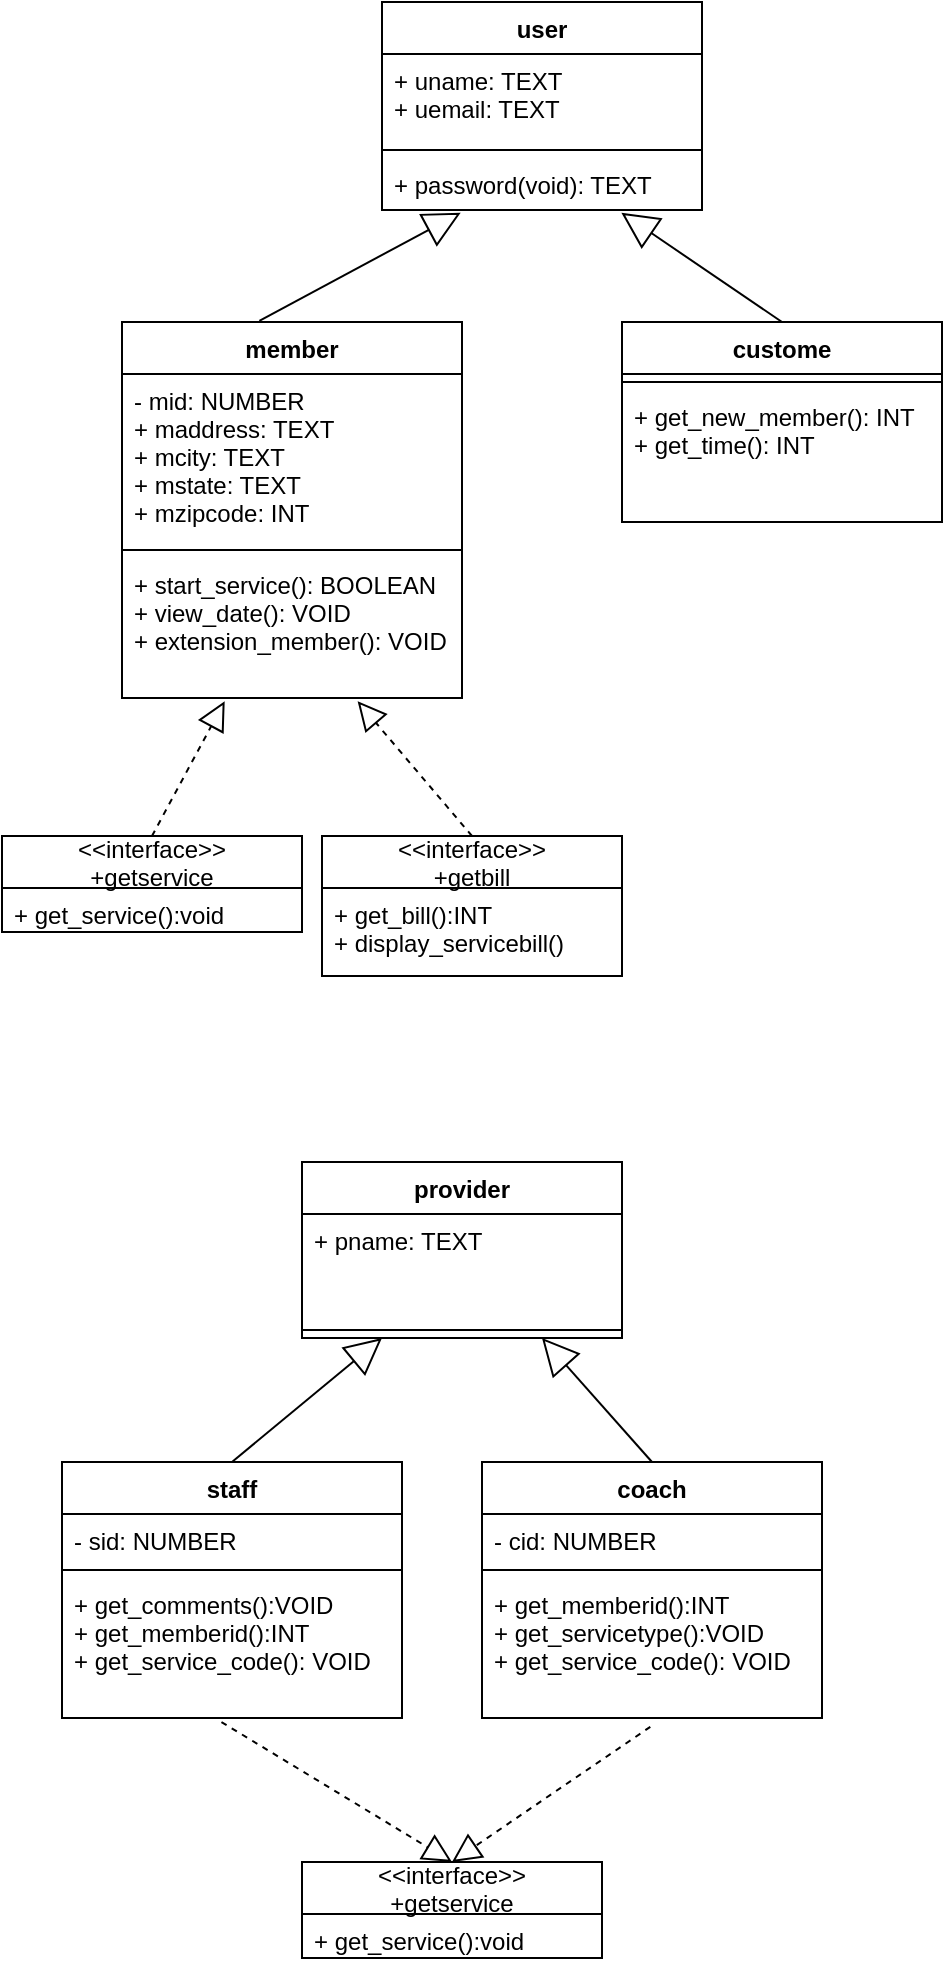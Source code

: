 <mxfile version="15.7.0" type="device"><diagram id="-q0tg5-BgALzDV31nORj" name="Page-1"><mxGraphModel dx="1038" dy="547" grid="1" gridSize="10" guides="1" tooltips="1" connect="1" arrows="1" fold="1" page="1" pageScale="1" pageWidth="827" pageHeight="1169" math="0" shadow="0"><root><mxCell id="0"/><mxCell id="1" parent="0"/><mxCell id="SRjH0-Hlzrnhv84z0kdK-1" value="user" style="swimlane;fontStyle=1;align=center;verticalAlign=top;childLayout=stackLayout;horizontal=1;startSize=26;horizontalStack=0;resizeParent=1;resizeParentMax=0;resizeLast=0;collapsible=1;marginBottom=0;" vertex="1" parent="1"><mxGeometry x="200" y="120" width="160" height="104" as="geometry"/></mxCell><mxCell id="SRjH0-Hlzrnhv84z0kdK-2" value="+ uname: TEXT&#10;+ uemail: TEXT" style="text;strokeColor=none;fillColor=none;align=left;verticalAlign=top;spacingLeft=4;spacingRight=4;overflow=hidden;rotatable=0;points=[[0,0.5],[1,0.5]];portConstraint=eastwest;" vertex="1" parent="SRjH0-Hlzrnhv84z0kdK-1"><mxGeometry y="26" width="160" height="44" as="geometry"/></mxCell><mxCell id="SRjH0-Hlzrnhv84z0kdK-3" value="" style="line;strokeWidth=1;fillColor=none;align=left;verticalAlign=middle;spacingTop=-1;spacingLeft=3;spacingRight=3;rotatable=0;labelPosition=right;points=[];portConstraint=eastwest;" vertex="1" parent="SRjH0-Hlzrnhv84z0kdK-1"><mxGeometry y="70" width="160" height="8" as="geometry"/></mxCell><mxCell id="SRjH0-Hlzrnhv84z0kdK-4" value="+ password(void): TEXT" style="text;strokeColor=none;fillColor=none;align=left;verticalAlign=top;spacingLeft=4;spacingRight=4;overflow=hidden;rotatable=0;points=[[0,0.5],[1,0.5]];portConstraint=eastwest;" vertex="1" parent="SRjH0-Hlzrnhv84z0kdK-1"><mxGeometry y="78" width="160" height="26" as="geometry"/></mxCell><mxCell id="SRjH0-Hlzrnhv84z0kdK-6" value="member" style="swimlane;fontStyle=1;align=center;verticalAlign=top;childLayout=stackLayout;horizontal=1;startSize=26;horizontalStack=0;resizeParent=1;resizeParentMax=0;resizeLast=0;collapsible=1;marginBottom=0;" vertex="1" parent="1"><mxGeometry x="70" y="280" width="170" height="188" as="geometry"/></mxCell><mxCell id="SRjH0-Hlzrnhv84z0kdK-7" value="- mid: NUMBER&#10;+ maddress: TEXT&#10;+ mcity: TEXT&#10;+ mstate: TEXT&#10;+ mzipcode: INT" style="text;strokeColor=none;fillColor=none;align=left;verticalAlign=top;spacingLeft=4;spacingRight=4;overflow=hidden;rotatable=0;points=[[0,0.5],[1,0.5]];portConstraint=eastwest;" vertex="1" parent="SRjH0-Hlzrnhv84z0kdK-6"><mxGeometry y="26" width="170" height="84" as="geometry"/></mxCell><mxCell id="SRjH0-Hlzrnhv84z0kdK-8" value="" style="line;strokeWidth=1;fillColor=none;align=left;verticalAlign=middle;spacingTop=-1;spacingLeft=3;spacingRight=3;rotatable=0;labelPosition=right;points=[];portConstraint=eastwest;" vertex="1" parent="SRjH0-Hlzrnhv84z0kdK-6"><mxGeometry y="110" width="170" height="8" as="geometry"/></mxCell><mxCell id="SRjH0-Hlzrnhv84z0kdK-9" value="+ start_service(): BOOLEAN&#10;+ view_date(): VOID&#10;+ extension_member(): VOID" style="text;strokeColor=none;fillColor=none;align=left;verticalAlign=top;spacingLeft=4;spacingRight=4;overflow=hidden;rotatable=0;points=[[0,0.5],[1,0.5]];portConstraint=eastwest;" vertex="1" parent="SRjH0-Hlzrnhv84z0kdK-6"><mxGeometry y="118" width="170" height="70" as="geometry"/></mxCell><mxCell id="SRjH0-Hlzrnhv84z0kdK-10" value="custome" style="swimlane;fontStyle=1;align=center;verticalAlign=top;childLayout=stackLayout;horizontal=1;startSize=26;horizontalStack=0;resizeParent=1;resizeParentMax=0;resizeLast=0;collapsible=1;marginBottom=0;" vertex="1" parent="1"><mxGeometry x="320" y="280" width="160" height="100" as="geometry"/></mxCell><mxCell id="SRjH0-Hlzrnhv84z0kdK-12" value="" style="line;strokeWidth=1;fillColor=none;align=left;verticalAlign=middle;spacingTop=-1;spacingLeft=3;spacingRight=3;rotatable=0;labelPosition=right;points=[];portConstraint=eastwest;" vertex="1" parent="SRjH0-Hlzrnhv84z0kdK-10"><mxGeometry y="26" width="160" height="8" as="geometry"/></mxCell><mxCell id="SRjH0-Hlzrnhv84z0kdK-13" value="+ get_new_member(): INT&#10;+ get_time(): INT" style="text;strokeColor=none;fillColor=none;align=left;verticalAlign=top;spacingLeft=4;spacingRight=4;overflow=hidden;rotatable=0;points=[[0,0.5],[1,0.5]];portConstraint=eastwest;" vertex="1" parent="SRjH0-Hlzrnhv84z0kdK-10"><mxGeometry y="34" width="160" height="66" as="geometry"/></mxCell><mxCell id="SRjH0-Hlzrnhv84z0kdK-17" value="" style="endArrow=block;endSize=16;endFill=0;html=1;rounded=0;exitX=0.404;exitY=-0.003;exitDx=0;exitDy=0;exitPerimeter=0;entryX=0.246;entryY=1.051;entryDx=0;entryDy=0;entryPerimeter=0;" edge="1" parent="1" source="SRjH0-Hlzrnhv84z0kdK-6" target="SRjH0-Hlzrnhv84z0kdK-4"><mxGeometry width="160" relative="1" as="geometry"><mxPoint x="200" y="250" as="sourcePoint"/><mxPoint x="360" y="250" as="targetPoint"/></mxGeometry></mxCell><mxCell id="SRjH0-Hlzrnhv84z0kdK-18" value="" style="endArrow=block;endSize=16;endFill=0;html=1;rounded=0;entryX=0.748;entryY=1.051;entryDx=0;entryDy=0;entryPerimeter=0;exitX=0.5;exitY=0;exitDx=0;exitDy=0;" edge="1" parent="1" source="SRjH0-Hlzrnhv84z0kdK-10" target="SRjH0-Hlzrnhv84z0kdK-4"><mxGeometry width="160" relative="1" as="geometry"><mxPoint x="200" y="250" as="sourcePoint"/><mxPoint x="360" y="250" as="targetPoint"/></mxGeometry></mxCell><mxCell id="SRjH0-Hlzrnhv84z0kdK-22" value="&lt;&lt;interface&gt;&gt;&#10;+getservice" style="swimlane;fontStyle=0;childLayout=stackLayout;horizontal=1;startSize=26;fillColor=none;horizontalStack=0;resizeParent=1;resizeParentMax=0;resizeLast=0;collapsible=1;marginBottom=0;" vertex="1" parent="1"><mxGeometry x="10" y="537" width="150" height="48" as="geometry"><mxRectangle x="30" y="540" width="90" height="26" as="alternateBounds"/></mxGeometry></mxCell><mxCell id="SRjH0-Hlzrnhv84z0kdK-23" value="+ get_service():void" style="text;strokeColor=none;fillColor=none;align=left;verticalAlign=top;spacingLeft=4;spacingRight=4;overflow=hidden;rotatable=0;points=[[0,0.5],[1,0.5]];portConstraint=eastwest;" vertex="1" parent="SRjH0-Hlzrnhv84z0kdK-22"><mxGeometry y="26" width="150" height="22" as="geometry"/></mxCell><mxCell id="SRjH0-Hlzrnhv84z0kdK-26" value="&lt;&lt;interface&gt;&gt;&#10;+getbill" style="swimlane;fontStyle=0;childLayout=stackLayout;horizontal=1;startSize=26;fillColor=none;horizontalStack=0;resizeParent=1;resizeParentMax=0;resizeLast=0;collapsible=1;marginBottom=0;" vertex="1" parent="1"><mxGeometry x="170" y="537" width="150" height="70" as="geometry"><mxRectangle x="30" y="540" width="90" height="26" as="alternateBounds"/></mxGeometry></mxCell><mxCell id="SRjH0-Hlzrnhv84z0kdK-27" value="+ get_bill():INT&#10;+ display_servicebill()" style="text;strokeColor=none;fillColor=none;align=left;verticalAlign=top;spacingLeft=4;spacingRight=4;overflow=hidden;rotatable=0;points=[[0,0.5],[1,0.5]];portConstraint=eastwest;" vertex="1" parent="SRjH0-Hlzrnhv84z0kdK-26"><mxGeometry y="26" width="150" height="44" as="geometry"/></mxCell><mxCell id="SRjH0-Hlzrnhv84z0kdK-28" value="" style="endArrow=block;dashed=1;endFill=0;endSize=12;html=1;rounded=0;exitX=0.5;exitY=0;exitDx=0;exitDy=0;entryX=0.302;entryY=1.023;entryDx=0;entryDy=0;entryPerimeter=0;" edge="1" parent="1" source="SRjH0-Hlzrnhv84z0kdK-22" target="SRjH0-Hlzrnhv84z0kdK-9"><mxGeometry width="160" relative="1" as="geometry"><mxPoint x="75" y="500" as="sourcePoint"/><mxPoint x="235" y="500" as="targetPoint"/></mxGeometry></mxCell><mxCell id="SRjH0-Hlzrnhv84z0kdK-29" value="" style="endArrow=block;dashed=1;endFill=0;endSize=12;html=1;rounded=0;exitX=0.5;exitY=0;exitDx=0;exitDy=0;entryX=0.693;entryY=1.023;entryDx=0;entryDy=0;entryPerimeter=0;" edge="1" parent="1" source="SRjH0-Hlzrnhv84z0kdK-26" target="SRjH0-Hlzrnhv84z0kdK-9"><mxGeometry width="160" relative="1" as="geometry"><mxPoint x="330" y="440" as="sourcePoint"/><mxPoint x="490" y="440" as="targetPoint"/></mxGeometry></mxCell><mxCell id="SRjH0-Hlzrnhv84z0kdK-30" value="provider" style="swimlane;fontStyle=1;align=center;verticalAlign=top;childLayout=stackLayout;horizontal=1;startSize=26;horizontalStack=0;resizeParent=1;resizeParentMax=0;resizeLast=0;collapsible=1;marginBottom=0;" vertex="1" parent="1"><mxGeometry x="160" y="700" width="160" height="88" as="geometry"/></mxCell><mxCell id="SRjH0-Hlzrnhv84z0kdK-31" value="+ pname: TEXT" style="text;strokeColor=none;fillColor=none;align=left;verticalAlign=top;spacingLeft=4;spacingRight=4;overflow=hidden;rotatable=0;points=[[0,0.5],[1,0.5]];portConstraint=eastwest;" vertex="1" parent="SRjH0-Hlzrnhv84z0kdK-30"><mxGeometry y="26" width="160" height="54" as="geometry"/></mxCell><mxCell id="SRjH0-Hlzrnhv84z0kdK-32" value="" style="line;strokeWidth=1;fillColor=none;align=left;verticalAlign=middle;spacingTop=-1;spacingLeft=3;spacingRight=3;rotatable=0;labelPosition=right;points=[];portConstraint=eastwest;" vertex="1" parent="SRjH0-Hlzrnhv84z0kdK-30"><mxGeometry y="80" width="160" height="8" as="geometry"/></mxCell><mxCell id="SRjH0-Hlzrnhv84z0kdK-36" value="&lt;&lt;interface&gt;&gt;&#10;+getservice" style="swimlane;fontStyle=0;childLayout=stackLayout;horizontal=1;startSize=26;fillColor=none;horizontalStack=0;resizeParent=1;resizeParentMax=0;resizeLast=0;collapsible=1;marginBottom=0;" vertex="1" parent="1"><mxGeometry x="160" y="1050" width="150" height="48" as="geometry"><mxRectangle x="30" y="540" width="90" height="26" as="alternateBounds"/></mxGeometry></mxCell><mxCell id="SRjH0-Hlzrnhv84z0kdK-37" value="+ get_service():void" style="text;strokeColor=none;fillColor=none;align=left;verticalAlign=top;spacingLeft=4;spacingRight=4;overflow=hidden;rotatable=0;points=[[0,0.5],[1,0.5]];portConstraint=eastwest;" vertex="1" parent="SRjH0-Hlzrnhv84z0kdK-36"><mxGeometry y="26" width="150" height="22" as="geometry"/></mxCell><mxCell id="SRjH0-Hlzrnhv84z0kdK-50" value="coach" style="swimlane;fontStyle=1;align=center;verticalAlign=top;childLayout=stackLayout;horizontal=1;startSize=26;horizontalStack=0;resizeParent=1;resizeParentMax=0;resizeLast=0;collapsible=1;marginBottom=0;" vertex="1" parent="1"><mxGeometry x="250" y="850" width="170" height="128" as="geometry"/></mxCell><mxCell id="SRjH0-Hlzrnhv84z0kdK-51" value="- cid: NUMBER" style="text;strokeColor=none;fillColor=none;align=left;verticalAlign=top;spacingLeft=4;spacingRight=4;overflow=hidden;rotatable=0;points=[[0,0.5],[1,0.5]];portConstraint=eastwest;" vertex="1" parent="SRjH0-Hlzrnhv84z0kdK-50"><mxGeometry y="26" width="170" height="24" as="geometry"/></mxCell><mxCell id="SRjH0-Hlzrnhv84z0kdK-52" value="" style="line;strokeWidth=1;fillColor=none;align=left;verticalAlign=middle;spacingTop=-1;spacingLeft=3;spacingRight=3;rotatable=0;labelPosition=right;points=[];portConstraint=eastwest;" vertex="1" parent="SRjH0-Hlzrnhv84z0kdK-50"><mxGeometry y="50" width="170" height="8" as="geometry"/></mxCell><mxCell id="SRjH0-Hlzrnhv84z0kdK-53" value="+ get_memberid():INT&#10;+ get_servicetype():VOID&#10;+ get_service_code(): VOID" style="text;strokeColor=none;fillColor=none;align=left;verticalAlign=top;spacingLeft=4;spacingRight=4;overflow=hidden;rotatable=0;points=[[0,0.5],[1,0.5]];portConstraint=eastwest;" vertex="1" parent="SRjH0-Hlzrnhv84z0kdK-50"><mxGeometry y="58" width="170" height="70" as="geometry"/></mxCell><mxCell id="SRjH0-Hlzrnhv84z0kdK-54" value="staff" style="swimlane;fontStyle=1;align=center;verticalAlign=top;childLayout=stackLayout;horizontal=1;startSize=26;horizontalStack=0;resizeParent=1;resizeParentMax=0;resizeLast=0;collapsible=1;marginBottom=0;" vertex="1" parent="1"><mxGeometry x="40" y="850" width="170" height="128" as="geometry"/></mxCell><mxCell id="SRjH0-Hlzrnhv84z0kdK-55" value="- sid: NUMBER" style="text;strokeColor=none;fillColor=none;align=left;verticalAlign=top;spacingLeft=4;spacingRight=4;overflow=hidden;rotatable=0;points=[[0,0.5],[1,0.5]];portConstraint=eastwest;" vertex="1" parent="SRjH0-Hlzrnhv84z0kdK-54"><mxGeometry y="26" width="170" height="24" as="geometry"/></mxCell><mxCell id="SRjH0-Hlzrnhv84z0kdK-56" value="" style="line;strokeWidth=1;fillColor=none;align=left;verticalAlign=middle;spacingTop=-1;spacingLeft=3;spacingRight=3;rotatable=0;labelPosition=right;points=[];portConstraint=eastwest;" vertex="1" parent="SRjH0-Hlzrnhv84z0kdK-54"><mxGeometry y="50" width="170" height="8" as="geometry"/></mxCell><mxCell id="SRjH0-Hlzrnhv84z0kdK-57" value="+ get_comments():VOID&#10;+ get_memberid():INT&#10;+ get_service_code(): VOID" style="text;strokeColor=none;fillColor=none;align=left;verticalAlign=top;spacingLeft=4;spacingRight=4;overflow=hidden;rotatable=0;points=[[0,0.5],[1,0.5]];portConstraint=eastwest;" vertex="1" parent="SRjH0-Hlzrnhv84z0kdK-54"><mxGeometry y="58" width="170" height="70" as="geometry"/></mxCell><mxCell id="SRjH0-Hlzrnhv84z0kdK-58" value="" style="endArrow=block;endSize=16;endFill=0;html=1;rounded=0;exitX=0.5;exitY=0;exitDx=0;exitDy=0;entryX=0.25;entryY=1;entryDx=0;entryDy=0;" edge="1" parent="1" source="SRjH0-Hlzrnhv84z0kdK-54" target="SRjH0-Hlzrnhv84z0kdK-30"><mxGeometry width="160" relative="1" as="geometry"><mxPoint x="34.66" y="774.106" as="sourcePoint"/><mxPoint x="135.34" y="719.996" as="targetPoint"/></mxGeometry></mxCell><mxCell id="SRjH0-Hlzrnhv84z0kdK-59" value="" style="endArrow=block;endSize=16;endFill=0;html=1;rounded=0;exitX=0.5;exitY=0;exitDx=0;exitDy=0;entryX=0.75;entryY=1;entryDx=0;entryDy=0;" edge="1" parent="1" source="SRjH0-Hlzrnhv84z0kdK-50" target="SRjH0-Hlzrnhv84z0kdK-30"><mxGeometry width="160" relative="1" as="geometry"><mxPoint x="329.32" y="824.106" as="sourcePoint"/><mxPoint x="430" y="769.996" as="targetPoint"/></mxGeometry></mxCell><mxCell id="SRjH0-Hlzrnhv84z0kdK-60" value="" style="endArrow=block;dashed=1;endFill=0;endSize=12;html=1;rounded=0;exitX=0.469;exitY=1.029;exitDx=0;exitDy=0;entryX=0.5;entryY=0;entryDx=0;entryDy=0;exitPerimeter=0;" edge="1" parent="1" source="SRjH0-Hlzrnhv84z0kdK-57" target="SRjH0-Hlzrnhv84z0kdK-36"><mxGeometry width="160" relative="1" as="geometry"><mxPoint x="200" y="1067.39" as="sourcePoint"/><mxPoint x="142.81" y="1000" as="targetPoint"/></mxGeometry></mxCell><mxCell id="SRjH0-Hlzrnhv84z0kdK-61" value="" style="endArrow=block;dashed=1;endFill=0;endSize=12;html=1;rounded=0;exitX=0.495;exitY=1.063;exitDx=0;exitDy=0;entryX=0.5;entryY=0;entryDx=0;entryDy=0;exitPerimeter=0;" edge="1" parent="1" source="SRjH0-Hlzrnhv84z0kdK-53" target="SRjH0-Hlzrnhv84z0kdK-36"><mxGeometry width="160" relative="1" as="geometry"><mxPoint x="320" y="1000" as="sourcePoint"/><mxPoint x="435.27" y="1069.97" as="targetPoint"/></mxGeometry></mxCell></root></mxGraphModel></diagram></mxfile>